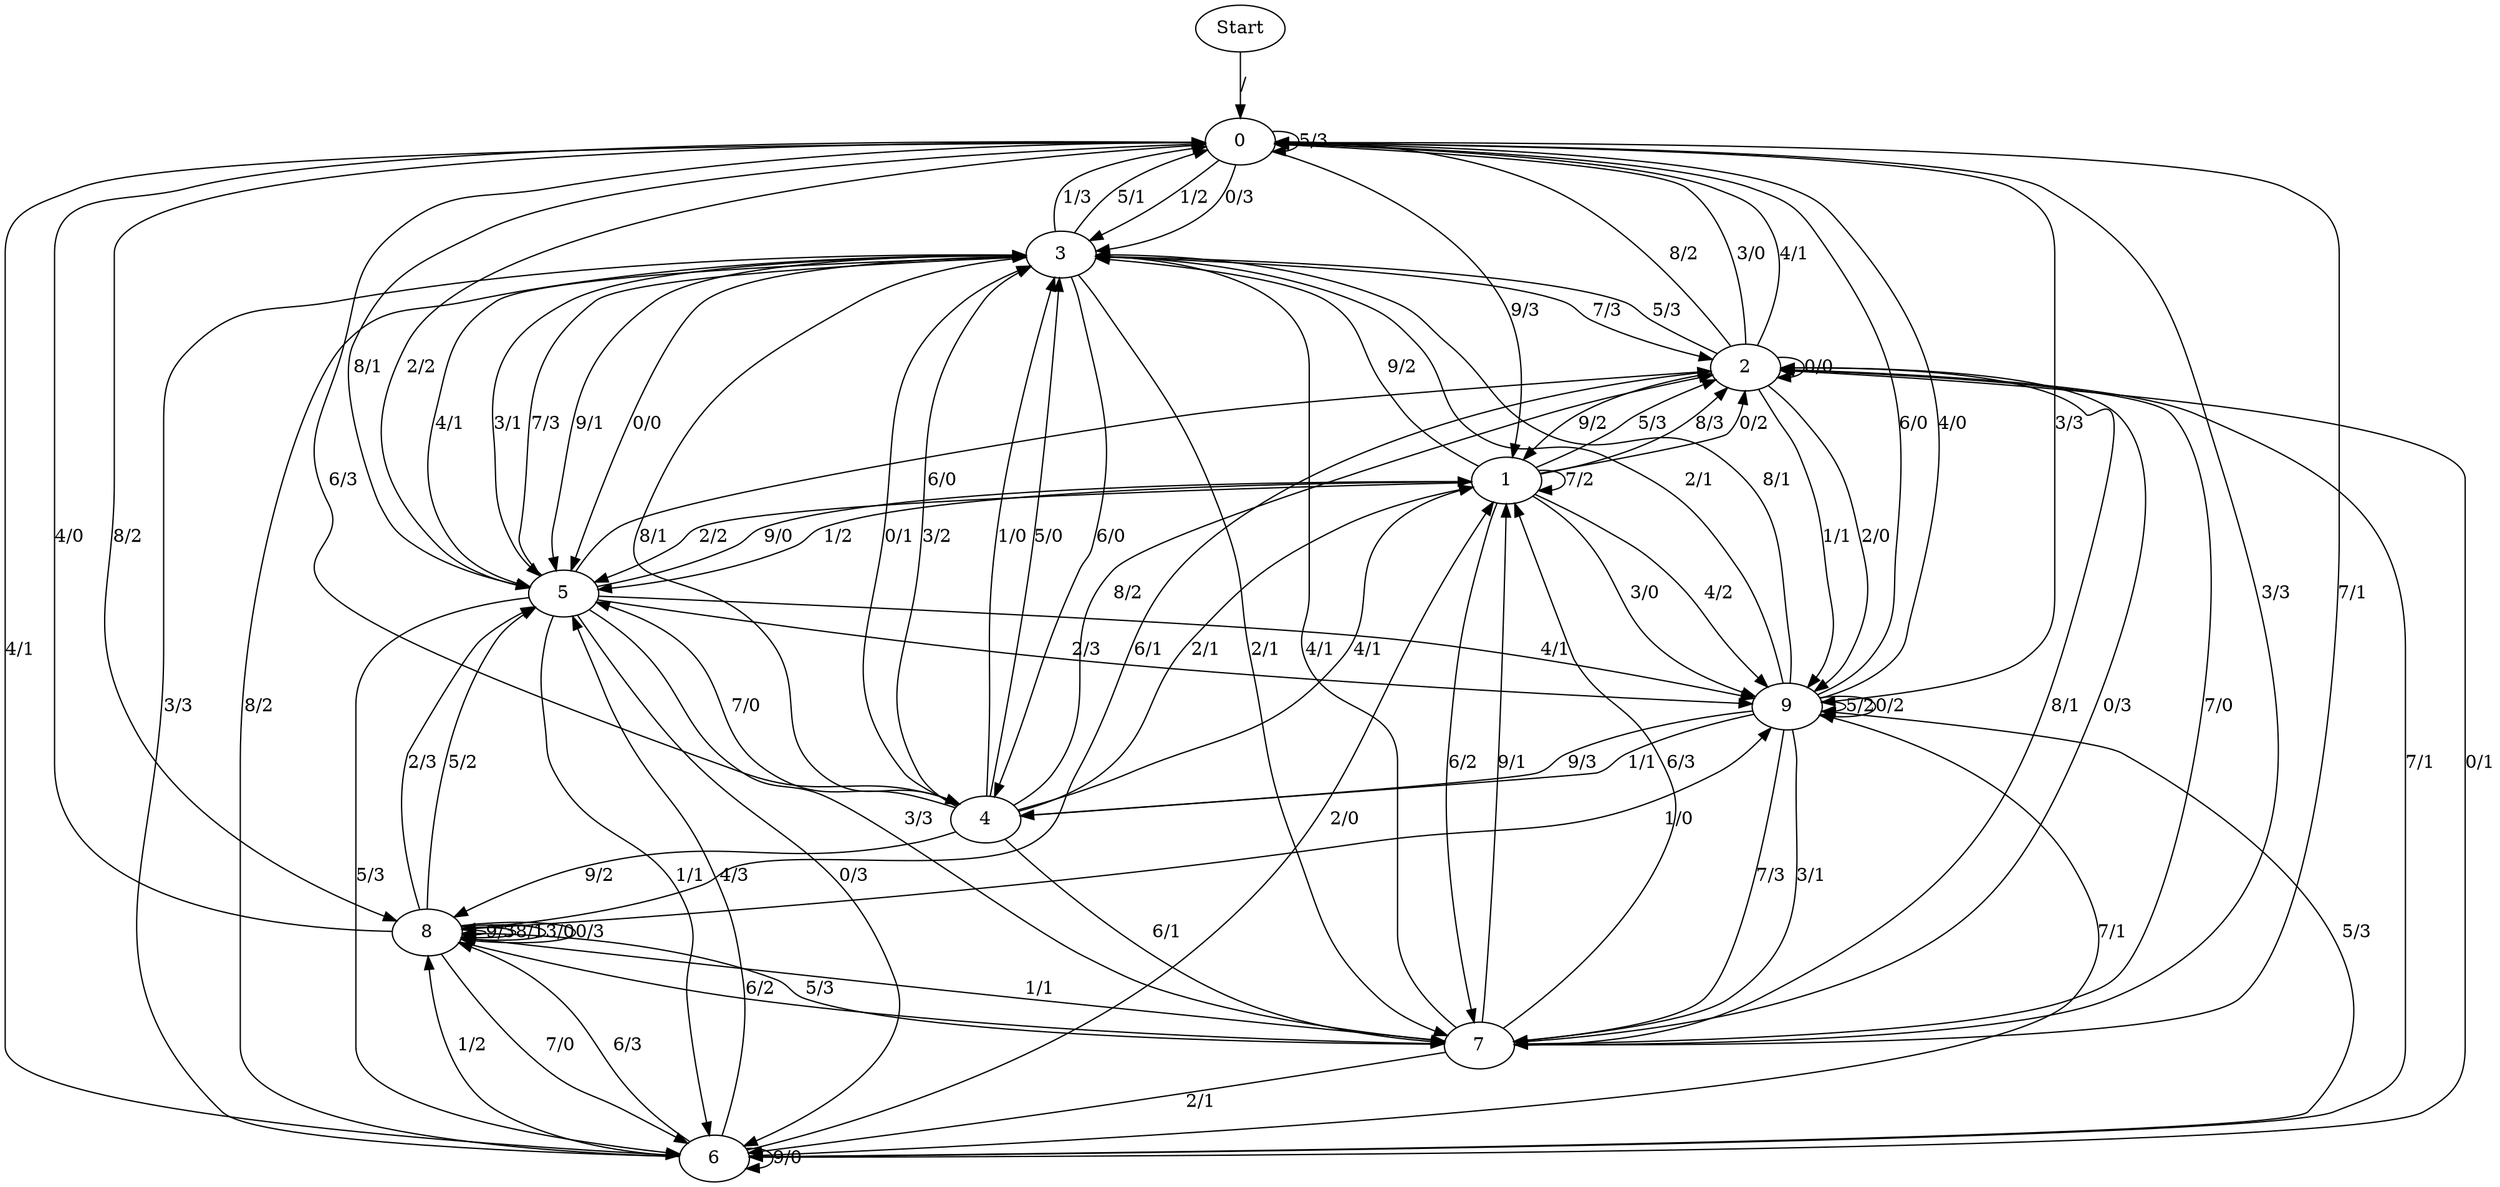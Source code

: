 digraph {
	Start -> 0 [label="/"]
	0 -> 3 [label="1/2"]
	0 -> 7 [label="7/1"]
	0 -> 8 [label="8/2"]
	0 -> 6 [label="4/1"]
	0 -> 9 [label="3/3"]
	0 -> 4 [label="6/3"]
	0 -> 5 [label="2/2"]
	0 -> 0 [label="5/3"]
	0 -> 3 [label="0/3"]
	0 -> 1 [label="9/3"]
	5 -> 6 [label="1/1"]
	5 -> 1 [label="9/0"]
	5 -> 2 [label="6/0"]
	5 -> 6 [label="0/3"]
	5 -> 0 [label="8/1"]
	5 -> 6 [label="5/3"]
	5 -> 3 [label="7/3"]
	5 -> 7 [label="3/3"]
	5 -> 9 [label="4/1"]
	5 -> 9 [label="2/3"]
	6 -> 5 [label="4/3"]
	6 -> 8 [label="6/3"]
	6 -> 6 [label="9/0"]
	6 -> 9 [label="5/3"]
	6 -> 8 [label="1/2"]
	6 -> 1 [label="2/0"]
	6 -> 9 [label="7/1"]
	6 -> 2 [label="0/1"]
	6 -> 3 [label="3/3"]
	6 -> 3 [label="8/2"]
	8 -> 8 [label="9/3"]
	8 -> 5 [label="5/2"]
	8 -> 8 [label="8/1"]
	8 -> 8 [label="3/0"]
	8 -> 6 [label="7/0"]
	8 -> 9 [label="1/0"]
	8 -> 5 [label="2/3"]
	8 -> 0 [label="4/0"]
	8 -> 8 [label="0/3"]
	8 -> 7 [label="6/2"]
	9 -> 9 [label="5/2"]
	9 -> 4 [label="9/3"]
	9 -> 7 [label="7/3"]
	9 -> 0 [label="6/0"]
	9 -> 3 [label="2/1"]
	9 -> 7 [label="3/1"]
	9 -> 0 [label="4/0"]
	9 -> 9 [label="0/2"]
	9 -> 3 [label="8/1"]
	9 -> 4 [label="1/1"]
	3 -> 0 [label="1/3"]
	3 -> 0 [label="5/1"]
	3 -> 4 [label="6/0"]
	3 -> 5 [label="9/1"]
	3 -> 5 [label="0/0"]
	3 -> 2 [label="7/3"]
	3 -> 5 [label="4/1"]
	3 -> 7 [label="2/1"]
	3 -> 5 [label="3/1"]
	3 -> 4 [label="8/1"]
	4 -> 3 [label="3/2"]
	4 -> 5 [label="7/0"]
	4 -> 3 [label="5/0"]
	4 -> 8 [label="9/2"]
	4 -> 3 [label="0/1"]
	4 -> 3 [label="1/0"]
	4 -> 7 [label="6/1"]
	4 -> 2 [label="8/2"]
	4 -> 1 [label="2/1"]
	4 -> 1 [label="4/1"]
	2 -> 1 [label="9/2"]
	2 -> 2 [label="0/0"]
	2 -> 9 [label="1/1"]
	2 -> 9 [label="2/0"]
	2 -> 0 [label="3/0"]
	2 -> 3 [label="5/3"]
	2 -> 0 [label="4/1"]
	2 -> 0 [label="8/2"]
	2 -> 6 [label="7/1"]
	2 -> 8 [label="6/1"]
	1 -> 5 [label="2/2"]
	1 -> 5 [label="1/2"]
	1 -> 7 [label="6/2"]
	1 -> 3 [label="9/2"]
	1 -> 2 [label="5/3"]
	1 -> 1 [label="7/2"]
	1 -> 9 [label="3/0"]
	1 -> 2 [label="8/3"]
	1 -> 2 [label="0/2"]
	1 -> 9 [label="4/2"]
	7 -> 6 [label="2/1"]
	7 -> 2 [label="7/0"]
	7 -> 1 [label="9/1"]
	7 -> 1 [label="6/3"]
	7 -> 8 [label="5/3"]
	7 -> 2 [label="8/1"]
	7 -> 8 [label="1/1"]
	7 -> 3 [label="4/1"]
	7 -> 2 [label="0/3"]
	7 -> 0 [label="3/3"]
}